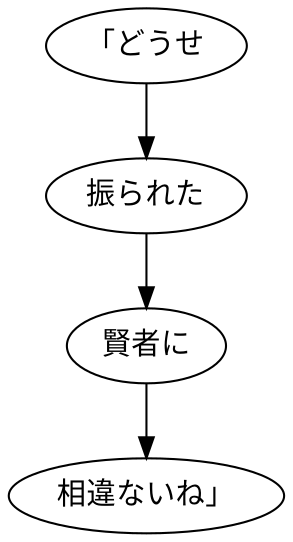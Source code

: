 digraph graph8890 {
	node0 [label="「どうせ"];
	node1 [label="振られた"];
	node2 [label="賢者に"];
	node3 [label="相違ないね」"];
	node0 -> node1;
	node1 -> node2;
	node2 -> node3;
}
